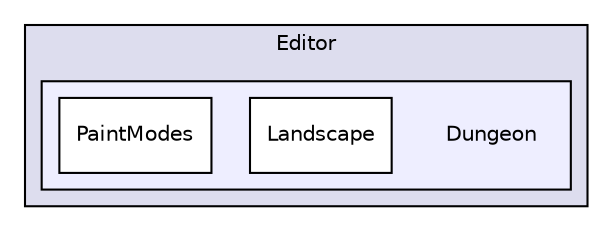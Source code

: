 digraph "F:/gamedev/unity/misc/da_test/Assets/DungeonArchitect/Editor/Dungeon" {
  compound=true
  node [ fontsize="10", fontname="Helvetica"];
  edge [ labelfontsize="10", labelfontname="Helvetica"];
  subgraph clusterdir_31cdc67c7faa70c9216c9b78015e1bc4 {
    graph [ bgcolor="#ddddee", pencolor="black", label="Editor" fontname="Helvetica", fontsize="10", URL="dir_31cdc67c7faa70c9216c9b78015e1bc4.html"]
  subgraph clusterdir_88c92384cede2bc5d86f0af198daefbb {
    graph [ bgcolor="#eeeeff", pencolor="black", label="" URL="dir_88c92384cede2bc5d86f0af198daefbb.html"];
    dir_88c92384cede2bc5d86f0af198daefbb [shape=plaintext label="Dungeon"];
    dir_706455dbdd01ae281ec1d59b77cc2a6a [shape=box label="Landscape" color="black" fillcolor="white" style="filled" URL="dir_706455dbdd01ae281ec1d59b77cc2a6a.html"];
    dir_67e3f18e3b3d16b132d558535db59a41 [shape=box label="PaintModes" color="black" fillcolor="white" style="filled" URL="dir_67e3f18e3b3d16b132d558535db59a41.html"];
  }
  }
}
